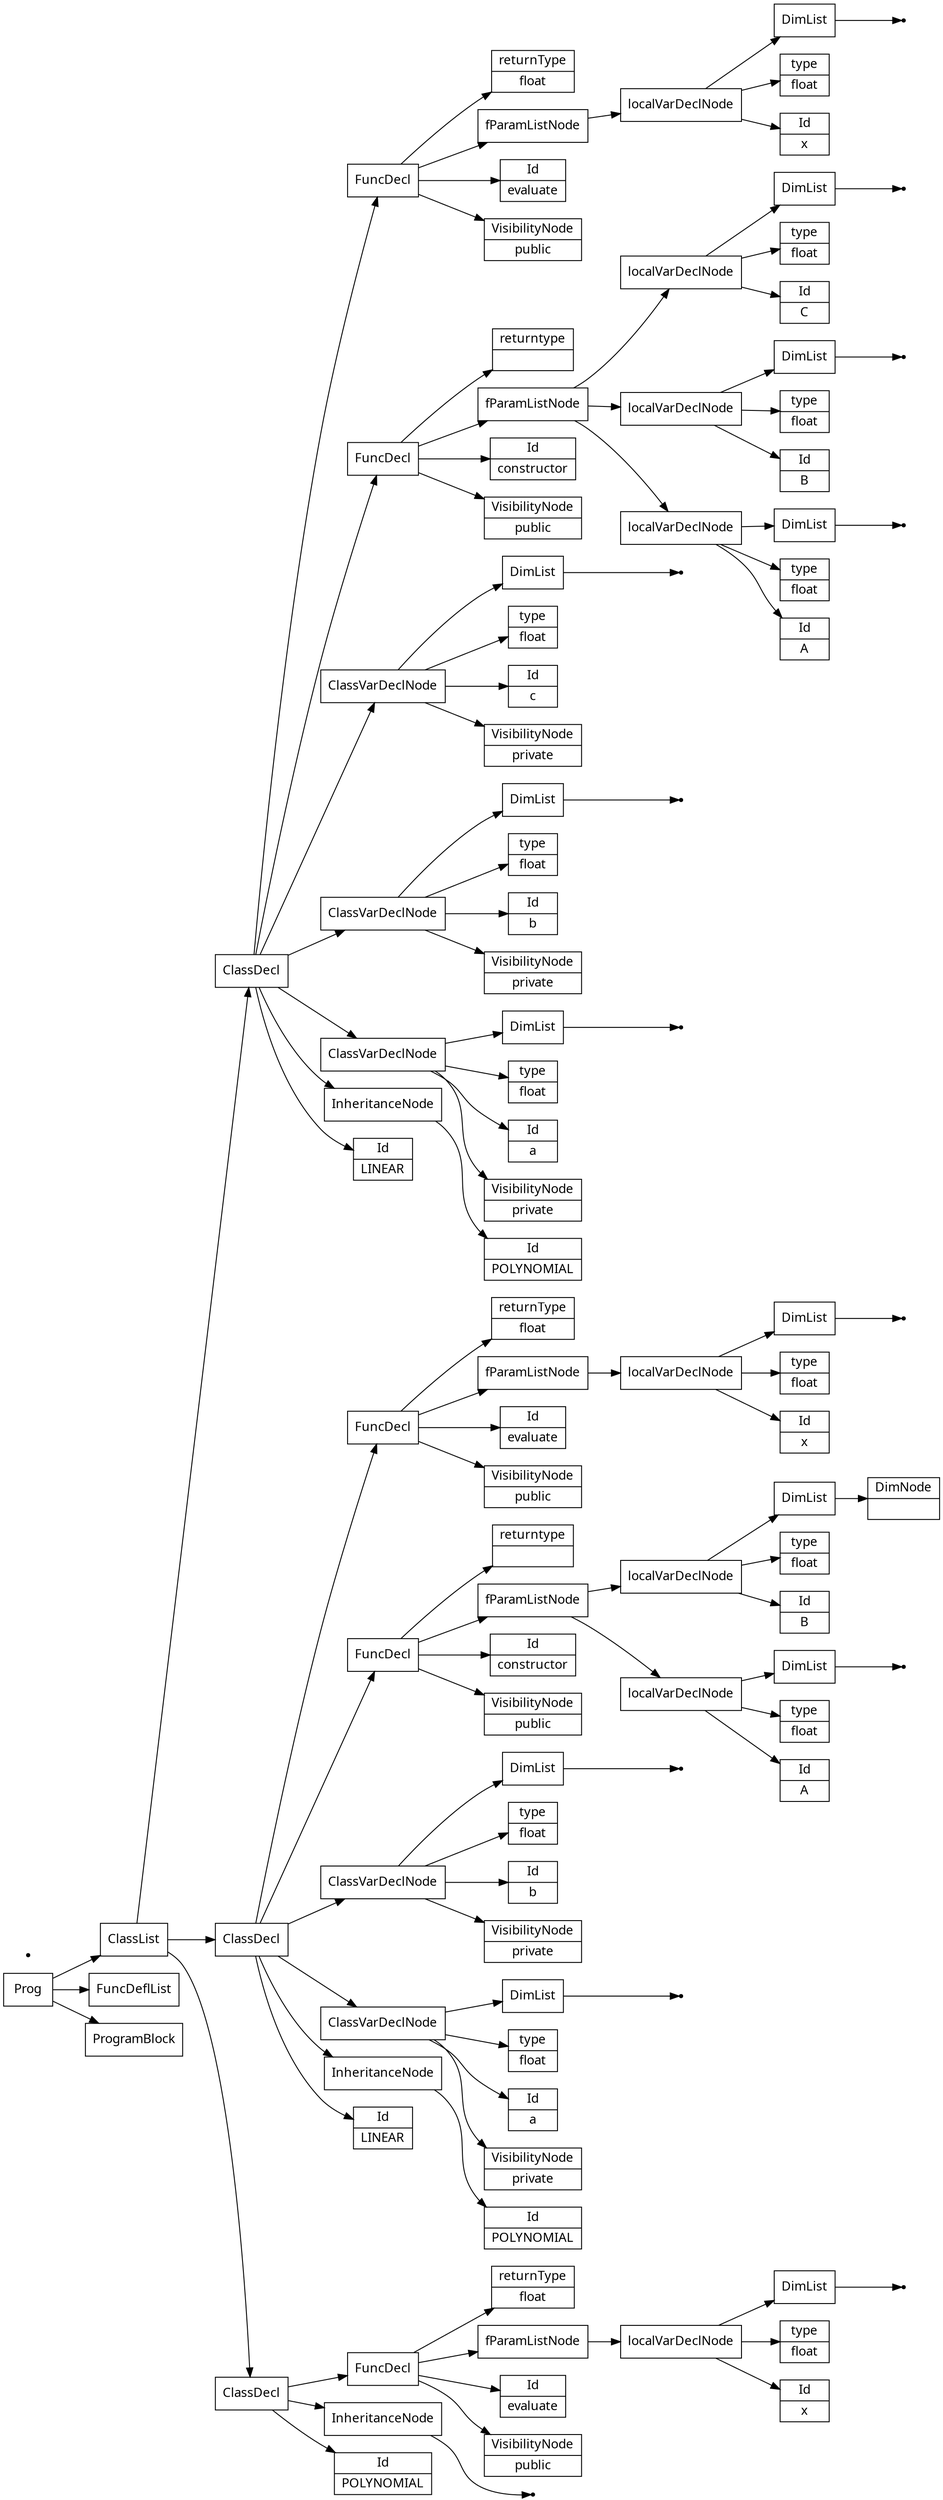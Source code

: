digraph AST {
node [shape=record];
 node [fontname=Sans];charset="UTF-8" splines=true splines=spline rankdir =LR ordering="out"
0[label="Id|POLYNOMIAL"];
none2[shape="point"];
3[label="InheritanceNode"];
3->none2;
4[label="VisibilityNode|public"];
5[label="Id|evaluate"];
7[label="Id|x"];
8[label="type|float"];
none10[shape="point"];
11[label="DimList"];
11->none10;
12[label="localVarDeclNode"];
12->11;
12->8;
12->7;
13[label="fParamListNode"];
13->12;
14[label="returnType|float"];
15[label="FuncDecl"];
15->14;
15->13;
15->5;
15->4;
16[label="ClassDecl"];
16->15;
16->3;
16->0;
17[label="Id|LINEAR"];
19[label="Id|POLYNOMIAL"];
20[label="InheritanceNode"];
20->19;
21[label="VisibilityNode|private"];
22[label="Id|a"];
23[label="type|float"];
none25[shape="point"];
26[label="DimList"];
26->none25;
27[label="ClassVarDeclNode"];
27->26;
27->23;
27->22;
27->21;
28[label="VisibilityNode|private"];
29[label="Id|b"];
30[label="type|float"];
none32[shape="point"];
33[label="DimList"];
33->none32;
34[label="ClassVarDeclNode"];
34->33;
34->30;
34->29;
34->28;
35[label="VisibilityNode|public"];
36[label="Id|constructor"];
38[label="Id|A"];
39[label="type|float"];
none41[shape="point"];
42[label="DimList"];
42->none41;
43[label="localVarDeclNode"];
43->42;
43->39;
43->38;
44[label="Id|B"];
45[label="type|float"];
47[label="DimNode|"];
48[label="DimList"];
48->47;
49[label="localVarDeclNode"];
49->48;
49->45;
49->44;
50[label="fParamListNode"];
50->49;
50->43;
51[label="returntype| "];
52[label="FuncDecl"];
52->51;
52->50;
52->36;
52->35;
53[label="VisibilityNode|public"];
54[label="Id|evaluate"];
56[label="Id|x"];
57[label="type|float"];
none59[shape="point"];
60[label="DimList"];
60->none59;
61[label="localVarDeclNode"];
61->60;
61->57;
61->56;
62[label="fParamListNode"];
62->61;
63[label="returnType|float"];
64[label="FuncDecl"];
64->63;
64->62;
64->54;
64->53;
65[label="ClassDecl"];
65->64;
65->52;
65->34;
65->27;
65->20;
65->17;
66[label="Id|LINEAR"];
68[label="Id|POLYNOMIAL"];
69[label="InheritanceNode"];
69->68;
70[label="VisibilityNode|private"];
71[label="Id|a"];
72[label="type|float"];
none74[shape="point"];
75[label="DimList"];
75->none74;
76[label="ClassVarDeclNode"];
76->75;
76->72;
76->71;
76->70;
77[label="VisibilityNode|private"];
78[label="Id|b"];
79[label="type|float"];
none81[shape="point"];
82[label="DimList"];
82->none81;
83[label="ClassVarDeclNode"];
83->82;
83->79;
83->78;
83->77;
84[label="VisibilityNode|private"];
85[label="Id|c"];
86[label="type|float"];
none88[shape="point"];
89[label="DimList"];
89->none88;
90[label="ClassVarDeclNode"];
90->89;
90->86;
90->85;
90->84;
91[label="VisibilityNode|public"];
92[label="Id|constructor"];
94[label="Id|A"];
95[label="type|float"];
none97[shape="point"];
98[label="DimList"];
98->none97;
99[label="localVarDeclNode"];
99->98;
99->95;
99->94;
100[label="Id|B"];
101[label="type|float"];
none103[shape="point"];
104[label="DimList"];
104->none103;
105[label="localVarDeclNode"];
105->104;
105->101;
105->100;
106[label="Id|C"];
107[label="type|float"];
none109[shape="point"];
110[label="DimList"];
110->none109;
111[label="localVarDeclNode"];
111->110;
111->107;
111->106;
112[label="fParamListNode"];
112->111;
112->105;
112->99;
113[label="returntype| "];
114[label="FuncDecl"];
114->113;
114->112;
114->92;
114->91;
115[label="VisibilityNode|public"];
116[label="Id|evaluate"];
118[label="Id|x"];
119[label="type|float"];
none121[shape="point"];
122[label="DimList"];
122->none121;
123[label="localVarDeclNode"];
123->122;
123->119;
123->118;
124[label="fParamListNode"];
124->123;
125[label="returnType|float"];
126[label="FuncDecl"];
126->125;
126->124;
126->116;
126->115;
127[label="ClassDecl"];
127->126;
127->114;
127->90;
127->83;
127->76;
127->69;
127->66;
128[label="ClassList"];
129[label="FuncDeflList"];
130[label="Prog"];
131[label="ProgramBlock"];
128->127;
128->65;
128->16;
none132[shape="point"];
130->128;
130->129;
130->131;
}